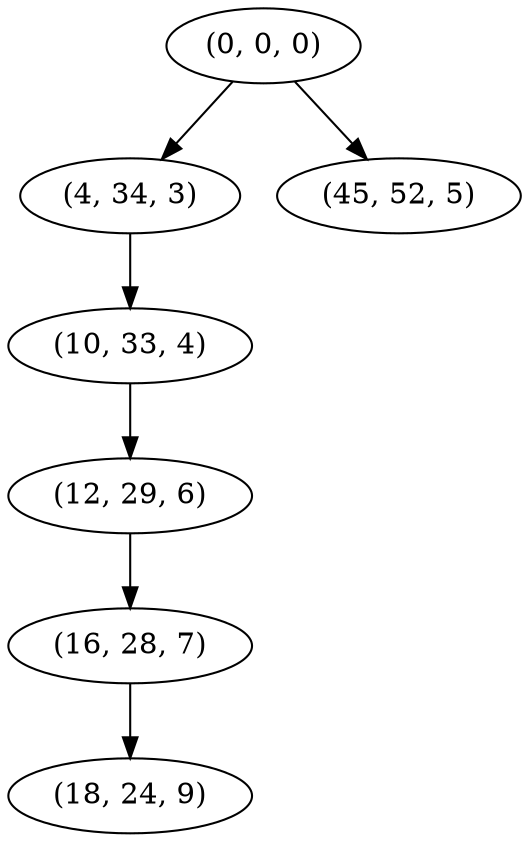 digraph tree {
    "(0, 0, 0)";
    "(4, 34, 3)";
    "(10, 33, 4)";
    "(12, 29, 6)";
    "(16, 28, 7)";
    "(18, 24, 9)";
    "(45, 52, 5)";
    "(0, 0, 0)" -> "(4, 34, 3)";
    "(0, 0, 0)" -> "(45, 52, 5)";
    "(4, 34, 3)" -> "(10, 33, 4)";
    "(10, 33, 4)" -> "(12, 29, 6)";
    "(12, 29, 6)" -> "(16, 28, 7)";
    "(16, 28, 7)" -> "(18, 24, 9)";
}

